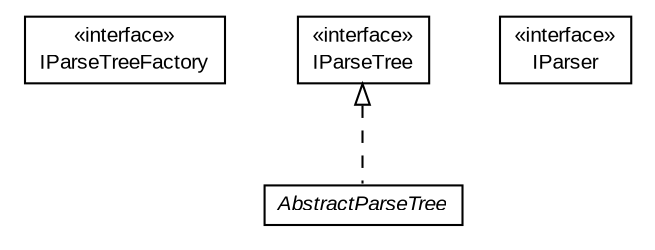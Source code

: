 #!/usr/local/bin/dot
#
# Class diagram 
# Generated by UMLGraph version R5_6-24-gf6e263 (http://www.umlgraph.org/)
#

digraph G {
	edge [fontname="arial",fontsize=10,labelfontname="arial",labelfontsize=10];
	node [fontname="arial",fontsize=10,shape=plaintext];
	nodesep=0.25;
	ranksep=0.5;
	// edu.arizona.biosemantics.semanticmarkup.ling.parse.IParseTreeFactory
	c7610 [label=<<table title="edu.arizona.biosemantics.semanticmarkup.ling.parse.IParseTreeFactory" border="0" cellborder="1" cellspacing="0" cellpadding="2" port="p" href="./IParseTreeFactory.html">
		<tr><td><table border="0" cellspacing="0" cellpadding="1">
<tr><td align="center" balign="center"> &#171;interface&#187; </td></tr>
<tr><td align="center" balign="center"> IParseTreeFactory </td></tr>
		</table></td></tr>
		</table>>, URL="./IParseTreeFactory.html", fontname="arial", fontcolor="black", fontsize=10.0];
	// edu.arizona.biosemantics.semanticmarkup.ling.parse.IParseTree
	c7611 [label=<<table title="edu.arizona.biosemantics.semanticmarkup.ling.parse.IParseTree" border="0" cellborder="1" cellspacing="0" cellpadding="2" port="p" href="./IParseTree.html">
		<tr><td><table border="0" cellspacing="0" cellpadding="1">
<tr><td align="center" balign="center"> &#171;interface&#187; </td></tr>
<tr><td align="center" balign="center"> IParseTree </td></tr>
		</table></td></tr>
		</table>>, URL="./IParseTree.html", fontname="arial", fontcolor="black", fontsize=10.0];
	// edu.arizona.biosemantics.semanticmarkup.ling.parse.IParser
	c7612 [label=<<table title="edu.arizona.biosemantics.semanticmarkup.ling.parse.IParser" border="0" cellborder="1" cellspacing="0" cellpadding="2" port="p" href="./IParser.html">
		<tr><td><table border="0" cellspacing="0" cellpadding="1">
<tr><td align="center" balign="center"> &#171;interface&#187; </td></tr>
<tr><td align="center" balign="center"> IParser </td></tr>
		</table></td></tr>
		</table>>, URL="./IParser.html", fontname="arial", fontcolor="black", fontsize=10.0];
	// edu.arizona.biosemantics.semanticmarkup.ling.parse.AbstractParseTree
	c7613 [label=<<table title="edu.arizona.biosemantics.semanticmarkup.ling.parse.AbstractParseTree" border="0" cellborder="1" cellspacing="0" cellpadding="2" port="p" href="./AbstractParseTree.html">
		<tr><td><table border="0" cellspacing="0" cellpadding="1">
<tr><td align="center" balign="center"><font face="arial italic"> AbstractParseTree </font></td></tr>
		</table></td></tr>
		</table>>, URL="./AbstractParseTree.html", fontname="arial", fontcolor="black", fontsize=10.0];
	//edu.arizona.biosemantics.semanticmarkup.ling.parse.AbstractParseTree implements edu.arizona.biosemantics.semanticmarkup.ling.parse.IParseTree
	c7611:p -> c7613:p [dir=back,arrowtail=empty,style=dashed];
}

